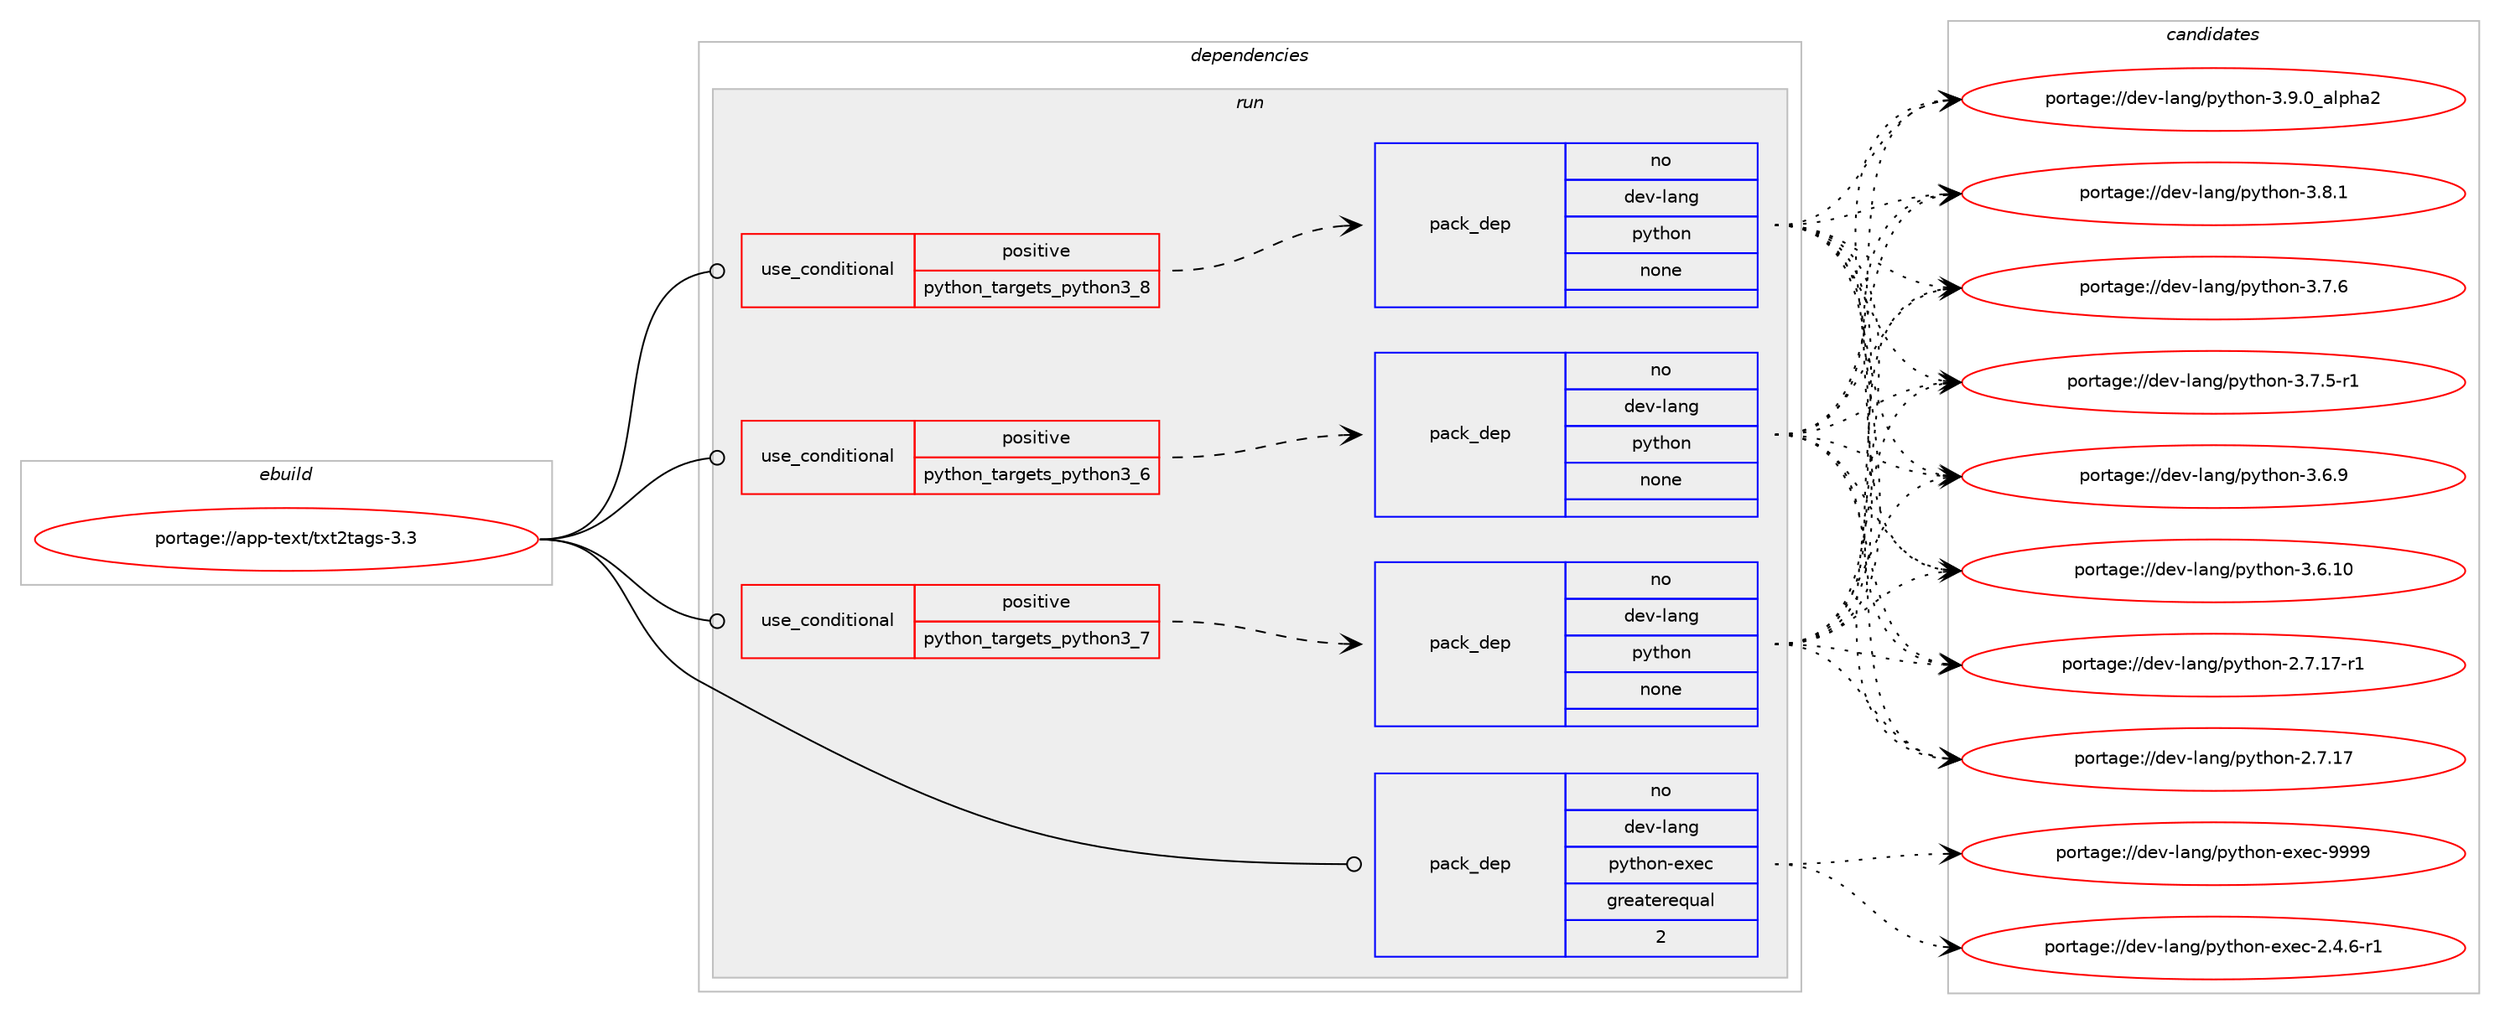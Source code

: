digraph prolog {

# *************
# Graph options
# *************

newrank=true;
concentrate=true;
compound=true;
graph [rankdir=LR,fontname=Helvetica,fontsize=10,ranksep=1.5];#, ranksep=2.5, nodesep=0.2];
edge  [arrowhead=vee];
node  [fontname=Helvetica,fontsize=10];

# **********
# The ebuild
# **********

subgraph cluster_leftcol {
color=gray;
label=<<i>ebuild</i>>;
id [label="portage://app-text/txt2tags-3.3", color=red, width=4, href="../app-text/txt2tags-3.3.svg"];
}

# ****************
# The dependencies
# ****************

subgraph cluster_midcol {
color=gray;
label=<<i>dependencies</i>>;
subgraph cluster_compile {
fillcolor="#eeeeee";
style=filled;
label=<<i>compile</i>>;
}
subgraph cluster_compileandrun {
fillcolor="#eeeeee";
style=filled;
label=<<i>compile and run</i>>;
}
subgraph cluster_run {
fillcolor="#eeeeee";
style=filled;
label=<<i>run</i>>;
subgraph cond139409 {
dependency591792 [label=<<TABLE BORDER="0" CELLBORDER="1" CELLSPACING="0" CELLPADDING="4"><TR><TD ROWSPAN="3" CELLPADDING="10">use_conditional</TD></TR><TR><TD>positive</TD></TR><TR><TD>python_targets_python3_6</TD></TR></TABLE>>, shape=none, color=red];
subgraph pack444493 {
dependency591793 [label=<<TABLE BORDER="0" CELLBORDER="1" CELLSPACING="0" CELLPADDING="4" WIDTH="220"><TR><TD ROWSPAN="6" CELLPADDING="30">pack_dep</TD></TR><TR><TD WIDTH="110">no</TD></TR><TR><TD>dev-lang</TD></TR><TR><TD>python</TD></TR><TR><TD>none</TD></TR><TR><TD></TD></TR></TABLE>>, shape=none, color=blue];
}
dependency591792:e -> dependency591793:w [weight=20,style="dashed",arrowhead="vee"];
}
id:e -> dependency591792:w [weight=20,style="solid",arrowhead="odot"];
subgraph cond139410 {
dependency591794 [label=<<TABLE BORDER="0" CELLBORDER="1" CELLSPACING="0" CELLPADDING="4"><TR><TD ROWSPAN="3" CELLPADDING="10">use_conditional</TD></TR><TR><TD>positive</TD></TR><TR><TD>python_targets_python3_7</TD></TR></TABLE>>, shape=none, color=red];
subgraph pack444494 {
dependency591795 [label=<<TABLE BORDER="0" CELLBORDER="1" CELLSPACING="0" CELLPADDING="4" WIDTH="220"><TR><TD ROWSPAN="6" CELLPADDING="30">pack_dep</TD></TR><TR><TD WIDTH="110">no</TD></TR><TR><TD>dev-lang</TD></TR><TR><TD>python</TD></TR><TR><TD>none</TD></TR><TR><TD></TD></TR></TABLE>>, shape=none, color=blue];
}
dependency591794:e -> dependency591795:w [weight=20,style="dashed",arrowhead="vee"];
}
id:e -> dependency591794:w [weight=20,style="solid",arrowhead="odot"];
subgraph cond139411 {
dependency591796 [label=<<TABLE BORDER="0" CELLBORDER="1" CELLSPACING="0" CELLPADDING="4"><TR><TD ROWSPAN="3" CELLPADDING="10">use_conditional</TD></TR><TR><TD>positive</TD></TR><TR><TD>python_targets_python3_8</TD></TR></TABLE>>, shape=none, color=red];
subgraph pack444495 {
dependency591797 [label=<<TABLE BORDER="0" CELLBORDER="1" CELLSPACING="0" CELLPADDING="4" WIDTH="220"><TR><TD ROWSPAN="6" CELLPADDING="30">pack_dep</TD></TR><TR><TD WIDTH="110">no</TD></TR><TR><TD>dev-lang</TD></TR><TR><TD>python</TD></TR><TR><TD>none</TD></TR><TR><TD></TD></TR></TABLE>>, shape=none, color=blue];
}
dependency591796:e -> dependency591797:w [weight=20,style="dashed",arrowhead="vee"];
}
id:e -> dependency591796:w [weight=20,style="solid",arrowhead="odot"];
subgraph pack444496 {
dependency591798 [label=<<TABLE BORDER="0" CELLBORDER="1" CELLSPACING="0" CELLPADDING="4" WIDTH="220"><TR><TD ROWSPAN="6" CELLPADDING="30">pack_dep</TD></TR><TR><TD WIDTH="110">no</TD></TR><TR><TD>dev-lang</TD></TR><TR><TD>python-exec</TD></TR><TR><TD>greaterequal</TD></TR><TR><TD>2</TD></TR></TABLE>>, shape=none, color=blue];
}
id:e -> dependency591798:w [weight=20,style="solid",arrowhead="odot"];
}
}

# **************
# The candidates
# **************

subgraph cluster_choices {
rank=same;
color=gray;
label=<<i>candidates</i>>;

subgraph choice444493 {
color=black;
nodesep=1;
choice10010111845108971101034711212111610411111045514657464895971081121049750 [label="portage://dev-lang/python-3.9.0_alpha2", color=red, width=4,href="../dev-lang/python-3.9.0_alpha2.svg"];
choice100101118451089711010347112121116104111110455146564649 [label="portage://dev-lang/python-3.8.1", color=red, width=4,href="../dev-lang/python-3.8.1.svg"];
choice100101118451089711010347112121116104111110455146554654 [label="portage://dev-lang/python-3.7.6", color=red, width=4,href="../dev-lang/python-3.7.6.svg"];
choice1001011184510897110103471121211161041111104551465546534511449 [label="portage://dev-lang/python-3.7.5-r1", color=red, width=4,href="../dev-lang/python-3.7.5-r1.svg"];
choice100101118451089711010347112121116104111110455146544657 [label="portage://dev-lang/python-3.6.9", color=red, width=4,href="../dev-lang/python-3.6.9.svg"];
choice10010111845108971101034711212111610411111045514654464948 [label="portage://dev-lang/python-3.6.10", color=red, width=4,href="../dev-lang/python-3.6.10.svg"];
choice100101118451089711010347112121116104111110455046554649554511449 [label="portage://dev-lang/python-2.7.17-r1", color=red, width=4,href="../dev-lang/python-2.7.17-r1.svg"];
choice10010111845108971101034711212111610411111045504655464955 [label="portage://dev-lang/python-2.7.17", color=red, width=4,href="../dev-lang/python-2.7.17.svg"];
dependency591793:e -> choice10010111845108971101034711212111610411111045514657464895971081121049750:w [style=dotted,weight="100"];
dependency591793:e -> choice100101118451089711010347112121116104111110455146564649:w [style=dotted,weight="100"];
dependency591793:e -> choice100101118451089711010347112121116104111110455146554654:w [style=dotted,weight="100"];
dependency591793:e -> choice1001011184510897110103471121211161041111104551465546534511449:w [style=dotted,weight="100"];
dependency591793:e -> choice100101118451089711010347112121116104111110455146544657:w [style=dotted,weight="100"];
dependency591793:e -> choice10010111845108971101034711212111610411111045514654464948:w [style=dotted,weight="100"];
dependency591793:e -> choice100101118451089711010347112121116104111110455046554649554511449:w [style=dotted,weight="100"];
dependency591793:e -> choice10010111845108971101034711212111610411111045504655464955:w [style=dotted,weight="100"];
}
subgraph choice444494 {
color=black;
nodesep=1;
choice10010111845108971101034711212111610411111045514657464895971081121049750 [label="portage://dev-lang/python-3.9.0_alpha2", color=red, width=4,href="../dev-lang/python-3.9.0_alpha2.svg"];
choice100101118451089711010347112121116104111110455146564649 [label="portage://dev-lang/python-3.8.1", color=red, width=4,href="../dev-lang/python-3.8.1.svg"];
choice100101118451089711010347112121116104111110455146554654 [label="portage://dev-lang/python-3.7.6", color=red, width=4,href="../dev-lang/python-3.7.6.svg"];
choice1001011184510897110103471121211161041111104551465546534511449 [label="portage://dev-lang/python-3.7.5-r1", color=red, width=4,href="../dev-lang/python-3.7.5-r1.svg"];
choice100101118451089711010347112121116104111110455146544657 [label="portage://dev-lang/python-3.6.9", color=red, width=4,href="../dev-lang/python-3.6.9.svg"];
choice10010111845108971101034711212111610411111045514654464948 [label="portage://dev-lang/python-3.6.10", color=red, width=4,href="../dev-lang/python-3.6.10.svg"];
choice100101118451089711010347112121116104111110455046554649554511449 [label="portage://dev-lang/python-2.7.17-r1", color=red, width=4,href="../dev-lang/python-2.7.17-r1.svg"];
choice10010111845108971101034711212111610411111045504655464955 [label="portage://dev-lang/python-2.7.17", color=red, width=4,href="../dev-lang/python-2.7.17.svg"];
dependency591795:e -> choice10010111845108971101034711212111610411111045514657464895971081121049750:w [style=dotted,weight="100"];
dependency591795:e -> choice100101118451089711010347112121116104111110455146564649:w [style=dotted,weight="100"];
dependency591795:e -> choice100101118451089711010347112121116104111110455146554654:w [style=dotted,weight="100"];
dependency591795:e -> choice1001011184510897110103471121211161041111104551465546534511449:w [style=dotted,weight="100"];
dependency591795:e -> choice100101118451089711010347112121116104111110455146544657:w [style=dotted,weight="100"];
dependency591795:e -> choice10010111845108971101034711212111610411111045514654464948:w [style=dotted,weight="100"];
dependency591795:e -> choice100101118451089711010347112121116104111110455046554649554511449:w [style=dotted,weight="100"];
dependency591795:e -> choice10010111845108971101034711212111610411111045504655464955:w [style=dotted,weight="100"];
}
subgraph choice444495 {
color=black;
nodesep=1;
choice10010111845108971101034711212111610411111045514657464895971081121049750 [label="portage://dev-lang/python-3.9.0_alpha2", color=red, width=4,href="../dev-lang/python-3.9.0_alpha2.svg"];
choice100101118451089711010347112121116104111110455146564649 [label="portage://dev-lang/python-3.8.1", color=red, width=4,href="../dev-lang/python-3.8.1.svg"];
choice100101118451089711010347112121116104111110455146554654 [label="portage://dev-lang/python-3.7.6", color=red, width=4,href="../dev-lang/python-3.7.6.svg"];
choice1001011184510897110103471121211161041111104551465546534511449 [label="portage://dev-lang/python-3.7.5-r1", color=red, width=4,href="../dev-lang/python-3.7.5-r1.svg"];
choice100101118451089711010347112121116104111110455146544657 [label="portage://dev-lang/python-3.6.9", color=red, width=4,href="../dev-lang/python-3.6.9.svg"];
choice10010111845108971101034711212111610411111045514654464948 [label="portage://dev-lang/python-3.6.10", color=red, width=4,href="../dev-lang/python-3.6.10.svg"];
choice100101118451089711010347112121116104111110455046554649554511449 [label="portage://dev-lang/python-2.7.17-r1", color=red, width=4,href="../dev-lang/python-2.7.17-r1.svg"];
choice10010111845108971101034711212111610411111045504655464955 [label="portage://dev-lang/python-2.7.17", color=red, width=4,href="../dev-lang/python-2.7.17.svg"];
dependency591797:e -> choice10010111845108971101034711212111610411111045514657464895971081121049750:w [style=dotted,weight="100"];
dependency591797:e -> choice100101118451089711010347112121116104111110455146564649:w [style=dotted,weight="100"];
dependency591797:e -> choice100101118451089711010347112121116104111110455146554654:w [style=dotted,weight="100"];
dependency591797:e -> choice1001011184510897110103471121211161041111104551465546534511449:w [style=dotted,weight="100"];
dependency591797:e -> choice100101118451089711010347112121116104111110455146544657:w [style=dotted,weight="100"];
dependency591797:e -> choice10010111845108971101034711212111610411111045514654464948:w [style=dotted,weight="100"];
dependency591797:e -> choice100101118451089711010347112121116104111110455046554649554511449:w [style=dotted,weight="100"];
dependency591797:e -> choice10010111845108971101034711212111610411111045504655464955:w [style=dotted,weight="100"];
}
subgraph choice444496 {
color=black;
nodesep=1;
choice10010111845108971101034711212111610411111045101120101994557575757 [label="portage://dev-lang/python-exec-9999", color=red, width=4,href="../dev-lang/python-exec-9999.svg"];
choice10010111845108971101034711212111610411111045101120101994550465246544511449 [label="portage://dev-lang/python-exec-2.4.6-r1", color=red, width=4,href="../dev-lang/python-exec-2.4.6-r1.svg"];
dependency591798:e -> choice10010111845108971101034711212111610411111045101120101994557575757:w [style=dotted,weight="100"];
dependency591798:e -> choice10010111845108971101034711212111610411111045101120101994550465246544511449:w [style=dotted,weight="100"];
}
}

}
